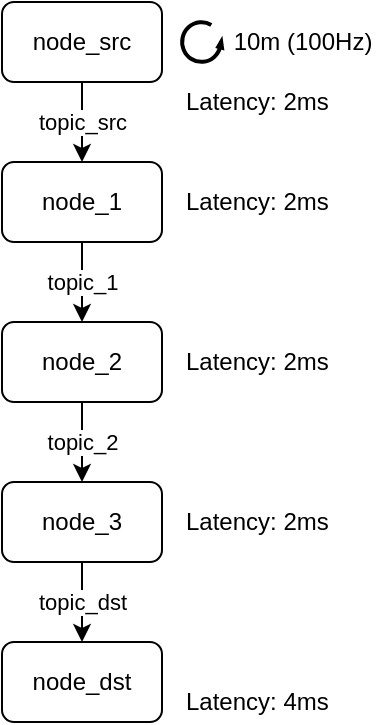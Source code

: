 <mxfile>
    <diagram id="9vjOgMi_-kmMXBmjn-yL" name="sample_straight">
        <mxGraphModel dx="1503" dy="1192" grid="1" gridSize="10" guides="1" tooltips="1" connect="1" arrows="1" fold="1" page="1" pageScale="1" pageWidth="850" pageHeight="1100" math="0" shadow="0">
            <root>
                <mxCell id="0"/>
                <mxCell id="1" parent="0"/>
                <mxCell id="11" value="topic_src" style="edgeStyle=none;html=1;" parent="1" source="3" target="6" edge="1">
                    <mxGeometry relative="1" as="geometry"/>
                </mxCell>
                <mxCell id="3" value="node_src" style="rounded=1;whiteSpace=wrap;html=1;" parent="1" vertex="1">
                    <mxGeometry x="280" y="40" width="80" height="40" as="geometry"/>
                </mxCell>
                <mxCell id="12" value="topic_1" style="edgeStyle=none;html=1;" parent="1" source="6" target="7" edge="1">
                    <mxGeometry relative="1" as="geometry"/>
                </mxCell>
                <mxCell id="6" value="node_1" style="rounded=1;whiteSpace=wrap;html=1;" parent="1" vertex="1">
                    <mxGeometry x="280" y="120" width="80" height="40" as="geometry"/>
                </mxCell>
                <mxCell id="13" value="topic_2" style="edgeStyle=none;html=1;" parent="1" source="7" target="8" edge="1">
                    <mxGeometry relative="1" as="geometry"/>
                </mxCell>
                <mxCell id="7" value="node_2" style="rounded=1;whiteSpace=wrap;html=1;" parent="1" vertex="1">
                    <mxGeometry x="280" y="200" width="80" height="40" as="geometry"/>
                </mxCell>
                <mxCell id="14" value="topic_dst" style="edgeStyle=none;html=1;" parent="1" source="8" target="9" edge="1">
                    <mxGeometry relative="1" as="geometry"/>
                </mxCell>
                <mxCell id="8" value="node_3" style="rounded=1;whiteSpace=wrap;html=1;" parent="1" vertex="1">
                    <mxGeometry x="280" y="280" width="80" height="40" as="geometry"/>
                </mxCell>
                <mxCell id="9" value="node_dst" style="rounded=1;whiteSpace=wrap;html=1;" parent="1" vertex="1">
                    <mxGeometry x="280" y="360" width="80" height="40" as="geometry"/>
                </mxCell>
                <mxCell id="txTijlPQlxZSKKlh6Voo-14" value="" style="verticalLabelPosition=bottom;html=1;verticalAlign=top;strokeWidth=2;shape=mxgraph.lean_mapping.physical_pull;pointerEvents=1;gradientColor=#ffffff;" parent="1" vertex="1">
                    <mxGeometry x="370" y="50" width="20" height="20" as="geometry"/>
                </mxCell>
                <mxCell id="txTijlPQlxZSKKlh6Voo-15" value="10m (100Hz)" style="text;html=1;align=center;verticalAlign=middle;resizable=0;points=[];autosize=1;strokeColor=none;fillColor=none;" parent="1" vertex="1">
                    <mxGeometry x="390" y="50" width="80" height="20" as="geometry"/>
                </mxCell>
                <mxCell id="CvMBg8xXAvlzuwdvMXEH-14" value="Latency: 2ms" style="text;html=1;align=left;verticalAlign=middle;resizable=0;points=[];autosize=1;strokeColor=none;fillColor=none;" parent="1" vertex="1">
                    <mxGeometry x="370" y="130" width="90" height="20" as="geometry"/>
                </mxCell>
                <mxCell id="CvMBg8xXAvlzuwdvMXEH-16" value="Latency: 2ms" style="text;html=1;align=left;verticalAlign=middle;resizable=0;points=[];autosize=1;strokeColor=none;fillColor=none;" parent="1" vertex="1">
                    <mxGeometry x="370" y="210" width="90" height="20" as="geometry"/>
                </mxCell>
                <mxCell id="CvMBg8xXAvlzuwdvMXEH-17" value="Latency: 2ms" style="text;html=1;align=left;verticalAlign=middle;resizable=0;points=[];autosize=1;strokeColor=none;fillColor=none;" parent="1" vertex="1">
                    <mxGeometry x="370" y="290" width="90" height="20" as="geometry"/>
                </mxCell>
                <mxCell id="15" value="Latency: 2ms" style="text;html=1;align=left;verticalAlign=middle;resizable=0;points=[];autosize=1;strokeColor=none;fillColor=none;" parent="1" vertex="1">
                    <mxGeometry x="370" y="81" width="81" height="18" as="geometry"/>
                </mxCell>
                <mxCell id="16" value="Latency: 4ms" style="text;html=1;align=left;verticalAlign=middle;resizable=0;points=[];autosize=1;strokeColor=none;fillColor=none;" parent="1" vertex="1">
                    <mxGeometry x="370" y="381" width="81" height="18" as="geometry"/>
                </mxCell>
            </root>
        </mxGraphModel>
    </diagram>
    <diagram name="sample_huge_latency" id="mxuA525K33RhErhYU1E9">
        <mxGraphModel dx="604" dy="640" grid="1" gridSize="10" guides="1" tooltips="1" connect="1" arrows="1" fold="1" page="1" pageScale="1" pageWidth="850" pageHeight="1100" math="0" shadow="0">
            <root>
                <mxCell id="OHC2bFC03OFlJWpYehHt-0"/>
                <mxCell id="OHC2bFC03OFlJWpYehHt-1" parent="OHC2bFC03OFlJWpYehHt-0"/>
                <mxCell id="OHC2bFC03OFlJWpYehHt-2" value="topic_src" style="edgeStyle=none;html=1;" parent="OHC2bFC03OFlJWpYehHt-1" source="OHC2bFC03OFlJWpYehHt-3" target="OHC2bFC03OFlJWpYehHt-5" edge="1">
                    <mxGeometry relative="1" as="geometry"/>
                </mxCell>
                <mxCell id="OHC2bFC03OFlJWpYehHt-3" value="node_src" style="rounded=1;whiteSpace=wrap;html=1;" parent="OHC2bFC03OFlJWpYehHt-1" vertex="1">
                    <mxGeometry x="280" y="40" width="80" height="40" as="geometry"/>
                </mxCell>
                <mxCell id="OHC2bFC03OFlJWpYehHt-4" value="topic_1" style="edgeStyle=none;html=1;" parent="OHC2bFC03OFlJWpYehHt-1" source="OHC2bFC03OFlJWpYehHt-5" target="OHC2bFC03OFlJWpYehHt-7" edge="1">
                    <mxGeometry relative="1" as="geometry"/>
                </mxCell>
                <mxCell id="OHC2bFC03OFlJWpYehHt-5" value="node_1" style="rounded=1;whiteSpace=wrap;html=1;" parent="OHC2bFC03OFlJWpYehHt-1" vertex="1">
                    <mxGeometry x="280" y="120" width="80" height="40" as="geometry"/>
                </mxCell>
                <mxCell id="OHC2bFC03OFlJWpYehHt-6" value="topic_2" style="edgeStyle=none;html=1;" parent="OHC2bFC03OFlJWpYehHt-1" source="OHC2bFC03OFlJWpYehHt-7" target="OHC2bFC03OFlJWpYehHt-9" edge="1">
                    <mxGeometry relative="1" as="geometry"/>
                </mxCell>
                <mxCell id="OHC2bFC03OFlJWpYehHt-7" value="node_2" style="rounded=1;whiteSpace=wrap;html=1;" parent="OHC2bFC03OFlJWpYehHt-1" vertex="1">
                    <mxGeometry x="280" y="200" width="80" height="40" as="geometry"/>
                </mxCell>
                <mxCell id="OHC2bFC03OFlJWpYehHt-8" value="topic_dst" style="edgeStyle=none;html=1;" parent="OHC2bFC03OFlJWpYehHt-1" source="OHC2bFC03OFlJWpYehHt-9" target="OHC2bFC03OFlJWpYehHt-10" edge="1">
                    <mxGeometry relative="1" as="geometry"/>
                </mxCell>
                <mxCell id="OHC2bFC03OFlJWpYehHt-9" value="node_3" style="rounded=1;whiteSpace=wrap;html=1;" parent="OHC2bFC03OFlJWpYehHt-1" vertex="1">
                    <mxGeometry x="280" y="280" width="80" height="40" as="geometry"/>
                </mxCell>
                <mxCell id="OHC2bFC03OFlJWpYehHt-10" value="node_dst" style="rounded=1;whiteSpace=wrap;html=1;" parent="OHC2bFC03OFlJWpYehHt-1" vertex="1">
                    <mxGeometry x="280" y="360" width="80" height="40" as="geometry"/>
                </mxCell>
                <mxCell id="OHC2bFC03OFlJWpYehHt-11" value="" style="verticalLabelPosition=bottom;html=1;verticalAlign=top;strokeWidth=2;shape=mxgraph.lean_mapping.physical_pull;pointerEvents=1;gradientColor=#ffffff;" parent="OHC2bFC03OFlJWpYehHt-1" vertex="1">
                    <mxGeometry x="370" y="50" width="20" height="20" as="geometry"/>
                </mxCell>
                <mxCell id="OHC2bFC03OFlJWpYehHt-12" value="10m (100Hz)" style="text;html=1;align=center;verticalAlign=middle;resizable=0;points=[];autosize=1;strokeColor=none;fillColor=none;" parent="OHC2bFC03OFlJWpYehHt-1" vertex="1">
                    <mxGeometry x="390" y="50" width="80" height="20" as="geometry"/>
                </mxCell>
                <mxCell id="OHC2bFC03OFlJWpYehHt-13" value="Latency: 2ms" style="text;html=1;align=left;verticalAlign=middle;resizable=0;points=[];autosize=1;strokeColor=none;fillColor=none;" parent="OHC2bFC03OFlJWpYehHt-1" vertex="1">
                    <mxGeometry x="370" y="130" width="90" height="20" as="geometry"/>
                </mxCell>
                <mxCell id="OHC2bFC03OFlJWpYehHt-14" value="Latency: 50ms" style="text;html=1;align=left;verticalAlign=middle;resizable=0;points=[];autosize=1;strokeColor=none;fillColor=none;" parent="OHC2bFC03OFlJWpYehHt-1" vertex="1">
                    <mxGeometry x="370" y="210" width="90" height="20" as="geometry"/>
                </mxCell>
                <mxCell id="OHC2bFC03OFlJWpYehHt-15" value="Latency: 2ms" style="text;html=1;align=left;verticalAlign=middle;resizable=0;points=[];autosize=1;strokeColor=none;fillColor=none;" parent="OHC2bFC03OFlJWpYehHt-1" vertex="1">
                    <mxGeometry x="370" y="290" width="90" height="20" as="geometry"/>
                </mxCell>
            </root>
        </mxGraphModel>
    </diagram>
    <diagram name="sample_store" id="AfXQ2xHLUjIpnygbBuJf">
        <mxGraphModel dx="604" dy="640" grid="1" gridSize="10" guides="1" tooltips="1" connect="1" arrows="1" fold="1" page="1" pageScale="1" pageWidth="850" pageHeight="1100" math="0" shadow="0">
            <root>
                <mxCell id="ZaQTHbMihgLtNvDP0Ows-0"/>
                <mxCell id="ZaQTHbMihgLtNvDP0Ows-1" parent="ZaQTHbMihgLtNvDP0Ows-0"/>
                <mxCell id="yO9Czlw1sz3PZUdJERW6-0" value="topic_src" style="edgeStyle=none;html=1;" parent="ZaQTHbMihgLtNvDP0Ows-1" source="yO9Czlw1sz3PZUdJERW6-1" target="yO9Czlw1sz3PZUdJERW6-3" edge="1">
                    <mxGeometry relative="1" as="geometry"/>
                </mxCell>
                <mxCell id="yO9Czlw1sz3PZUdJERW6-1" value="node_src" style="rounded=1;whiteSpace=wrap;html=1;" parent="ZaQTHbMihgLtNvDP0Ows-1" vertex="1">
                    <mxGeometry x="280" y="40" width="80" height="40" as="geometry"/>
                </mxCell>
                <mxCell id="yO9Czlw1sz3PZUdJERW6-2" value="topic_1" style="edgeStyle=none;html=1;" parent="ZaQTHbMihgLtNvDP0Ows-1" source="yO9Czlw1sz3PZUdJERW6-3" target="yO9Czlw1sz3PZUdJERW6-5" edge="1">
                    <mxGeometry relative="1" as="geometry"/>
                </mxCell>
                <mxCell id="yO9Czlw1sz3PZUdJERW6-3" value="node_1" style="rounded=1;whiteSpace=wrap;html=1;" parent="ZaQTHbMihgLtNvDP0Ows-1" vertex="1">
                    <mxGeometry x="280" y="120" width="80" height="40" as="geometry"/>
                </mxCell>
                <mxCell id="yO9Czlw1sz3PZUdJERW6-4" value="topic_2" style="edgeStyle=none;html=1;" parent="ZaQTHbMihgLtNvDP0Ows-1" source="yO9Czlw1sz3PZUdJERW6-5" target="yO9Czlw1sz3PZUdJERW6-7" edge="1">
                    <mxGeometry relative="1" as="geometry"/>
                </mxCell>
                <mxCell id="yO9Czlw1sz3PZUdJERW6-5" value="node_store" style="rounded=1;whiteSpace=wrap;html=1;" parent="ZaQTHbMihgLtNvDP0Ows-1" vertex="1">
                    <mxGeometry x="280" y="200" width="80" height="40" as="geometry"/>
                </mxCell>
                <mxCell id="yO9Czlw1sz3PZUdJERW6-6" value="topic_dst" style="edgeStyle=none;html=1;" parent="ZaQTHbMihgLtNvDP0Ows-1" source="yO9Czlw1sz3PZUdJERW6-7" target="yO9Czlw1sz3PZUdJERW6-8" edge="1">
                    <mxGeometry relative="1" as="geometry"/>
                </mxCell>
                <mxCell id="yO9Czlw1sz3PZUdJERW6-7" value="node_3" style="rounded=1;whiteSpace=wrap;html=1;" parent="ZaQTHbMihgLtNvDP0Ows-1" vertex="1">
                    <mxGeometry x="280" y="280" width="80" height="40" as="geometry"/>
                </mxCell>
                <mxCell id="yO9Czlw1sz3PZUdJERW6-8" value="node_dst" style="rounded=1;whiteSpace=wrap;html=1;" parent="ZaQTHbMihgLtNvDP0Ows-1" vertex="1">
                    <mxGeometry x="280" y="360" width="80" height="40" as="geometry"/>
                </mxCell>
                <mxCell id="yO9Czlw1sz3PZUdJERW6-9" value="" style="verticalLabelPosition=bottom;html=1;verticalAlign=top;strokeWidth=2;shape=mxgraph.lean_mapping.physical_pull;pointerEvents=1;gradientColor=#ffffff;" parent="ZaQTHbMihgLtNvDP0Ows-1" vertex="1">
                    <mxGeometry x="370" y="50" width="20" height="20" as="geometry"/>
                </mxCell>
                <mxCell id="yO9Czlw1sz3PZUdJERW6-10" value="10m (100Hz)" style="text;html=1;align=center;verticalAlign=middle;resizable=0;points=[];autosize=1;strokeColor=none;fillColor=none;" parent="ZaQTHbMihgLtNvDP0Ows-1" vertex="1">
                    <mxGeometry x="390" y="50" width="80" height="20" as="geometry"/>
                </mxCell>
                <mxCell id="yO9Czlw1sz3PZUdJERW6-11" value="Latency: 2ms" style="text;html=1;align=left;verticalAlign=middle;resizable=0;points=[];autosize=1;strokeColor=none;fillColor=none;" parent="ZaQTHbMihgLtNvDP0Ows-1" vertex="1">
                    <mxGeometry x="370" y="130" width="90" height="20" as="geometry"/>
                </mxCell>
                <mxCell id="yO9Czlw1sz3PZUdJERW6-12" value="Latency: 2ms" style="text;html=1;align=left;verticalAlign=middle;resizable=0;points=[];autosize=1;strokeColor=none;fillColor=none;" parent="ZaQTHbMihgLtNvDP0Ows-1" vertex="1">
                    <mxGeometry x="370" y="210" width="90" height="20" as="geometry"/>
                </mxCell>
                <mxCell id="yO9Czlw1sz3PZUdJERW6-13" value="Latency: 2ms" style="text;html=1;align=left;verticalAlign=middle;resizable=0;points=[];autosize=1;strokeColor=none;fillColor=none;" parent="ZaQTHbMihgLtNvDP0Ows-1" vertex="1">
                    <mxGeometry x="370" y="290" width="90" height="20" as="geometry"/>
                </mxCell>
                <mxCell id="zfcbdTLrRoK7upnIdt8X-0" value="&lt;div style=&quot;text-align: left&quot;&gt;&lt;span&gt;Publishes a msg when subscribes 3 msgs&lt;/span&gt;&lt;/div&gt;" style="shape=callout;whiteSpace=wrap;html=1;perimeter=calloutPerimeter;direction=south;" parent="ZaQTHbMihgLtNvDP0Ows-1" vertex="1">
                    <mxGeometry x="460" y="192.5" width="175" height="55" as="geometry"/>
                </mxCell>
            </root>
        </mxGraphModel>
    </diagram>
    <diagram name="sample_store_timer_1" id="363C3ElGqFQmF3gfMtA1">
        <mxGraphModel dx="725" dy="768" grid="1" gridSize="10" guides="1" tooltips="1" connect="1" arrows="1" fold="1" page="1" pageScale="1" pageWidth="850" pageHeight="1100" math="0" shadow="0">
            <root>
                <mxCell id="ZQYsvDMPHaJCcs1eiD08-0"/>
                <mxCell id="ZQYsvDMPHaJCcs1eiD08-1" parent="ZQYsvDMPHaJCcs1eiD08-0"/>
                <mxCell id="k0JyfprdbJy4ZOXYgo2P-0" value="node_store_timer" style="rounded=1;whiteSpace=wrap;html=1;align=left;verticalAlign=top;" parent="ZQYsvDMPHaJCcs1eiD08-1" vertex="1">
                    <mxGeometry x="190" y="200" width="310" height="90" as="geometry"/>
                </mxCell>
                <mxCell id="ZQYsvDMPHaJCcs1eiD08-2" value="topic_src" style="edgeStyle=none;html=1;" parent="ZQYsvDMPHaJCcs1eiD08-1" source="ZQYsvDMPHaJCcs1eiD08-3" target="ZQYsvDMPHaJCcs1eiD08-5" edge="1">
                    <mxGeometry relative="1" as="geometry"/>
                </mxCell>
                <mxCell id="ZQYsvDMPHaJCcs1eiD08-3" value="node_src" style="rounded=1;whiteSpace=wrap;html=1;" parent="ZQYsvDMPHaJCcs1eiD08-1" vertex="1">
                    <mxGeometry x="280" y="40" width="80" height="40" as="geometry"/>
                </mxCell>
                <mxCell id="ZQYsvDMPHaJCcs1eiD08-4" value="topic_1" style="edgeStyle=none;html=1;" parent="ZQYsvDMPHaJCcs1eiD08-1" edge="1">
                    <mxGeometry x="-0.322" y="10" relative="1" as="geometry">
                        <mxPoint x="319" y="219" as="targetPoint"/>
                        <mxPoint as="offset"/>
                        <mxPoint x="319" y="160" as="sourcePoint"/>
                    </mxGeometry>
                </mxCell>
                <mxCell id="ZQYsvDMPHaJCcs1eiD08-5" value="node_1" style="rounded=1;whiteSpace=wrap;html=1;" parent="ZQYsvDMPHaJCcs1eiD08-1" vertex="1">
                    <mxGeometry x="280" y="120" width="80" height="40" as="geometry"/>
                </mxCell>
                <mxCell id="ZQYsvDMPHaJCcs1eiD08-6" value="topic_2" style="edgeStyle=none;html=1;" parent="ZQYsvDMPHaJCcs1eiD08-1" target="ZQYsvDMPHaJCcs1eiD08-9" edge="1">
                    <mxGeometry x="0.437" y="20" relative="1" as="geometry">
                        <mxPoint x="370" y="249" as="sourcePoint"/>
                        <mxPoint as="offset"/>
                    </mxGeometry>
                </mxCell>
                <mxCell id="ZQYsvDMPHaJCcs1eiD08-8" value="topic_dst" style="edgeStyle=none;html=1;" parent="ZQYsvDMPHaJCcs1eiD08-1" source="ZQYsvDMPHaJCcs1eiD08-9" target="ZQYsvDMPHaJCcs1eiD08-10" edge="1">
                    <mxGeometry relative="1" as="geometry"/>
                </mxCell>
                <mxCell id="ZQYsvDMPHaJCcs1eiD08-9" value="node_3" style="rounded=1;whiteSpace=wrap;html=1;" parent="ZQYsvDMPHaJCcs1eiD08-1" vertex="1">
                    <mxGeometry x="330" y="320" width="80" height="40" as="geometry"/>
                </mxCell>
                <mxCell id="ZQYsvDMPHaJCcs1eiD08-10" value="node_dst" style="rounded=1;whiteSpace=wrap;html=1;" parent="ZQYsvDMPHaJCcs1eiD08-1" vertex="1">
                    <mxGeometry x="330" y="400" width="80" height="40" as="geometry"/>
                </mxCell>
                <mxCell id="ZQYsvDMPHaJCcs1eiD08-11" value="" style="verticalLabelPosition=bottom;html=1;verticalAlign=top;strokeWidth=2;shape=mxgraph.lean_mapping.physical_pull;pointerEvents=1;gradientColor=#ffffff;" parent="ZQYsvDMPHaJCcs1eiD08-1" vertex="1">
                    <mxGeometry x="370" y="50" width="20" height="20" as="geometry"/>
                </mxCell>
                <mxCell id="ZQYsvDMPHaJCcs1eiD08-12" value="10m (100Hz)" style="text;html=1;align=center;verticalAlign=middle;resizable=0;points=[];autosize=1;strokeColor=none;fillColor=none;" parent="ZQYsvDMPHaJCcs1eiD08-1" vertex="1">
                    <mxGeometry x="390" y="50" width="80" height="20" as="geometry"/>
                </mxCell>
                <mxCell id="ZQYsvDMPHaJCcs1eiD08-13" value="Latency: 2ms" style="text;html=1;align=left;verticalAlign=middle;resizable=0;points=[];autosize=1;strokeColor=none;fillColor=none;" parent="ZQYsvDMPHaJCcs1eiD08-1" vertex="1">
                    <mxGeometry x="370" y="130" width="90" height="20" as="geometry"/>
                </mxCell>
                <mxCell id="ZQYsvDMPHaJCcs1eiD08-14" value="Latency: 2ms" style="text;html=1;align=left;verticalAlign=middle;resizable=0;points=[];autosize=1;strokeColor=none;fillColor=none;" parent="ZQYsvDMPHaJCcs1eiD08-1" vertex="1">
                    <mxGeometry x="224" y="230" width="90" height="20" as="geometry"/>
                </mxCell>
                <mxCell id="ZQYsvDMPHaJCcs1eiD08-15" value="Latency: 2ms" style="text;html=1;align=left;verticalAlign=middle;resizable=0;points=[];autosize=1;strokeColor=none;fillColor=none;" parent="ZQYsvDMPHaJCcs1eiD08-1" vertex="1">
                    <mxGeometry x="410" y="330" width="90" height="20" as="geometry"/>
                </mxCell>
                <mxCell id="ZQYsvDMPHaJCcs1eiD08-16" value="&lt;div style=&quot;text-align: left&quot;&gt;&lt;span&gt;Publishes a msg by timer, while storing msgs&lt;/span&gt;&lt;/div&gt;" style="shape=callout;whiteSpace=wrap;html=1;perimeter=calloutPerimeter;direction=south;" parent="ZQYsvDMPHaJCcs1eiD08-1" vertex="1">
                    <mxGeometry x="510" y="200" width="175" height="55" as="geometry"/>
                </mxCell>
                <mxCell id="o8ybwnjuCmNSozIBhdM--0" value="cb0" style="rounded=1;whiteSpace=wrap;html=1;" parent="ZQYsvDMPHaJCcs1eiD08-1" vertex="1">
                    <mxGeometry x="300" y="219" width="40" height="30" as="geometry"/>
                </mxCell>
                <mxCell id="o8ybwnjuCmNSozIBhdM--1" value="cb1" style="rounded=1;whiteSpace=wrap;html=1;" parent="ZQYsvDMPHaJCcs1eiD08-1" vertex="1">
                    <mxGeometry x="350" y="219" width="40" height="30" as="geometry"/>
                </mxCell>
                <mxCell id="GuONYeDG6dY4GaZ_dMec-0" value="" style="verticalLabelPosition=bottom;html=1;verticalAlign=top;strokeWidth=2;shape=mxgraph.lean_mapping.physical_pull;pointerEvents=1;gradientColor=#ffffff;" parent="ZQYsvDMPHaJCcs1eiD08-1" vertex="1">
                    <mxGeometry x="396" y="219" width="20" height="20" as="geometry"/>
                </mxCell>
                <mxCell id="GuONYeDG6dY4GaZ_dMec-1" value="100m (10Hz)" style="text;html=1;align=center;verticalAlign=middle;resizable=0;points=[];autosize=1;strokeColor=none;fillColor=none;" parent="ZQYsvDMPHaJCcs1eiD08-1" vertex="1">
                    <mxGeometry x="416" y="219" width="80" height="20" as="geometry"/>
                </mxCell>
                <mxCell id="P69652oAdCOgrBm71RDw-0" value="var" style="ellipse;whiteSpace=wrap;html=1;" parent="ZQYsvDMPHaJCcs1eiD08-1" vertex="1">
                    <mxGeometry x="290" y="270" width="40" height="20" as="geometry"/>
                </mxCell>
                <mxCell id="sNiHRbwl8yS6zotGO6IO-0" style="edgeStyle=none;html=1;exitX=0.5;exitY=1;exitDx=0;exitDy=0;dashed=1;endArrow=classic;endFill=1;" parent="ZQYsvDMPHaJCcs1eiD08-1" source="o8ybwnjuCmNSozIBhdM--0" target="P69652oAdCOgrBm71RDw-0" edge="1">
                    <mxGeometry relative="1" as="geometry">
                        <mxPoint x="250" y="270" as="targetPoint"/>
                        <mxPoint x="400" y="255" as="sourcePoint"/>
                    </mxGeometry>
                </mxCell>
                <mxCell id="sNiHRbwl8yS6zotGO6IO-1" style="edgeStyle=none;html=1;dashed=1;endArrow=none;endFill=0;entryX=1;entryY=0;entryDx=0;entryDy=0;startArrow=classic;startFill=1;" parent="ZQYsvDMPHaJCcs1eiD08-1" source="o8ybwnjuCmNSozIBhdM--1" target="P69652oAdCOgrBm71RDw-0" edge="1">
                    <mxGeometry relative="1" as="geometry">
                        <mxPoint x="280" y="420" as="targetPoint"/>
                        <mxPoint x="330" y="259" as="sourcePoint"/>
                    </mxGeometry>
                </mxCell>
                <mxCell id="hhLnWRNYXlWtIXwTP3i_-0" value="Latency: 1ms" style="text;html=1;align=left;verticalAlign=middle;resizable=0;points=[];autosize=1;strokeColor=none;fillColor=none;" vertex="1" parent="ZQYsvDMPHaJCcs1eiD08-1">
                    <mxGeometry x="390" y="245" width="81" height="18" as="geometry"/>
                </mxCell>
            </root>
        </mxGraphModel>
    </diagram>
    <diagram name="sample_store_timer_2" id="nxZ5rG1imtRKE81kn4x2">
        <mxGraphModel dx="725" dy="768" grid="1" gridSize="10" guides="1" tooltips="1" connect="1" arrows="1" fold="1" page="1" pageScale="1" pageWidth="850" pageHeight="1100" math="0" shadow="0">
            <root>
                <mxCell id="5Ek5CYQIQB1RXLuEIkTF-0"/>
                <mxCell id="5Ek5CYQIQB1RXLuEIkTF-1" parent="5Ek5CYQIQB1RXLuEIkTF-0"/>
                <mxCell id="rogJsvzcIeuZXBWCdA8B-0" value="node_store_timer" style="rounded=1;whiteSpace=wrap;html=1;align=left;verticalAlign=top;" parent="5Ek5CYQIQB1RXLuEIkTF-1" vertex="1">
                    <mxGeometry x="190" y="200" width="310" height="90" as="geometry"/>
                </mxCell>
                <mxCell id="rogJsvzcIeuZXBWCdA8B-1" value="topic_src" style="edgeStyle=none;html=1;" parent="5Ek5CYQIQB1RXLuEIkTF-1" source="rogJsvzcIeuZXBWCdA8B-2" target="rogJsvzcIeuZXBWCdA8B-4" edge="1">
                    <mxGeometry relative="1" as="geometry"/>
                </mxCell>
                <mxCell id="rogJsvzcIeuZXBWCdA8B-2" value="node_src" style="rounded=1;whiteSpace=wrap;html=1;" parent="5Ek5CYQIQB1RXLuEIkTF-1" vertex="1">
                    <mxGeometry x="280" y="40" width="80" height="40" as="geometry"/>
                </mxCell>
                <mxCell id="rogJsvzcIeuZXBWCdA8B-3" value="topic_1" style="edgeStyle=none;html=1;" parent="5Ek5CYQIQB1RXLuEIkTF-1" edge="1">
                    <mxGeometry x="-0.322" y="10" relative="1" as="geometry">
                        <mxPoint x="319" y="219" as="targetPoint"/>
                        <mxPoint as="offset"/>
                        <mxPoint x="319" y="160" as="sourcePoint"/>
                    </mxGeometry>
                </mxCell>
                <mxCell id="rogJsvzcIeuZXBWCdA8B-4" value="node_1" style="rounded=1;whiteSpace=wrap;html=1;" parent="5Ek5CYQIQB1RXLuEIkTF-1" vertex="1">
                    <mxGeometry x="280" y="120" width="80" height="40" as="geometry"/>
                </mxCell>
                <mxCell id="rogJsvzcIeuZXBWCdA8B-5" value="topic_2" style="edgeStyle=none;html=1;" parent="5Ek5CYQIQB1RXLuEIkTF-1" target="rogJsvzcIeuZXBWCdA8B-7" edge="1">
                    <mxGeometry x="0.437" y="20" relative="1" as="geometry">
                        <mxPoint x="370" y="249" as="sourcePoint"/>
                        <mxPoint as="offset"/>
                    </mxGeometry>
                </mxCell>
                <mxCell id="rogJsvzcIeuZXBWCdA8B-6" value="topic_dst" style="edgeStyle=none;html=1;" parent="5Ek5CYQIQB1RXLuEIkTF-1" source="rogJsvzcIeuZXBWCdA8B-7" target="rogJsvzcIeuZXBWCdA8B-8" edge="1">
                    <mxGeometry relative="1" as="geometry"/>
                </mxCell>
                <mxCell id="rogJsvzcIeuZXBWCdA8B-7" value="node_3" style="rounded=1;whiteSpace=wrap;html=1;" parent="5Ek5CYQIQB1RXLuEIkTF-1" vertex="1">
                    <mxGeometry x="330" y="320" width="80" height="40" as="geometry"/>
                </mxCell>
                <mxCell id="rogJsvzcIeuZXBWCdA8B-8" value="node_dst" style="rounded=1;whiteSpace=wrap;html=1;" parent="5Ek5CYQIQB1RXLuEIkTF-1" vertex="1">
                    <mxGeometry x="330" y="400" width="80" height="40" as="geometry"/>
                </mxCell>
                <mxCell id="rogJsvzcIeuZXBWCdA8B-9" value="" style="verticalLabelPosition=bottom;html=1;verticalAlign=top;strokeWidth=2;shape=mxgraph.lean_mapping.physical_pull;pointerEvents=1;gradientColor=#ffffff;" parent="5Ek5CYQIQB1RXLuEIkTF-1" vertex="1">
                    <mxGeometry x="370" y="50" width="20" height="20" as="geometry"/>
                </mxCell>
                <mxCell id="rogJsvzcIeuZXBWCdA8B-10" value="100m (10Hz)" style="text;html=1;align=center;verticalAlign=middle;resizable=0;points=[];autosize=1;strokeColor=none;fillColor=none;" parent="5Ek5CYQIQB1RXLuEIkTF-1" vertex="1">
                    <mxGeometry x="390" y="50" width="80" height="20" as="geometry"/>
                </mxCell>
                <mxCell id="rogJsvzcIeuZXBWCdA8B-11" value="Latency: 2ms" style="text;html=1;align=left;verticalAlign=middle;resizable=0;points=[];autosize=1;strokeColor=none;fillColor=none;" parent="5Ek5CYQIQB1RXLuEIkTF-1" vertex="1">
                    <mxGeometry x="370" y="130" width="90" height="20" as="geometry"/>
                </mxCell>
                <mxCell id="rogJsvzcIeuZXBWCdA8B-12" value="Latency: 2ms" style="text;html=1;align=left;verticalAlign=middle;resizable=0;points=[];autosize=1;strokeColor=none;fillColor=none;" parent="5Ek5CYQIQB1RXLuEIkTF-1" vertex="1">
                    <mxGeometry x="224" y="230" width="90" height="20" as="geometry"/>
                </mxCell>
                <mxCell id="rogJsvzcIeuZXBWCdA8B-13" value="Latency: 2ms" style="text;html=1;align=left;verticalAlign=middle;resizable=0;points=[];autosize=1;strokeColor=none;fillColor=none;" parent="5Ek5CYQIQB1RXLuEIkTF-1" vertex="1">
                    <mxGeometry x="410" y="330" width="90" height="20" as="geometry"/>
                </mxCell>
                <mxCell id="rogJsvzcIeuZXBWCdA8B-14" value="&lt;div style=&quot;text-align: left&quot;&gt;&lt;span&gt;Publishes a msg by timer, while storing msgs&lt;/span&gt;&lt;/div&gt;" style="shape=callout;whiteSpace=wrap;html=1;perimeter=calloutPerimeter;direction=south;" parent="5Ek5CYQIQB1RXLuEIkTF-1" vertex="1">
                    <mxGeometry x="510" y="200" width="175" height="55" as="geometry"/>
                </mxCell>
                <mxCell id="rogJsvzcIeuZXBWCdA8B-15" value="cb0" style="rounded=1;whiteSpace=wrap;html=1;" parent="5Ek5CYQIQB1RXLuEIkTF-1" vertex="1">
                    <mxGeometry x="300" y="219" width="40" height="30" as="geometry"/>
                </mxCell>
                <mxCell id="rogJsvzcIeuZXBWCdA8B-16" value="cb1" style="rounded=1;whiteSpace=wrap;html=1;" parent="5Ek5CYQIQB1RXLuEIkTF-1" vertex="1">
                    <mxGeometry x="350" y="219" width="40" height="30" as="geometry"/>
                </mxCell>
                <mxCell id="rogJsvzcIeuZXBWCdA8B-17" value="" style="verticalLabelPosition=bottom;html=1;verticalAlign=top;strokeWidth=2;shape=mxgraph.lean_mapping.physical_pull;pointerEvents=1;gradientColor=#ffffff;" parent="5Ek5CYQIQB1RXLuEIkTF-1" vertex="1">
                    <mxGeometry x="396" y="219" width="20" height="20" as="geometry"/>
                </mxCell>
                <mxCell id="rogJsvzcIeuZXBWCdA8B-18" value="10m (100Hz)" style="text;html=1;align=center;verticalAlign=middle;resizable=0;points=[];autosize=1;strokeColor=none;fillColor=none;" parent="5Ek5CYQIQB1RXLuEIkTF-1" vertex="1">
                    <mxGeometry x="416" y="219" width="80" height="20" as="geometry"/>
                </mxCell>
                <mxCell id="PjgQjn_-YQxeXxGd6QY7-0" value="var" style="ellipse;whiteSpace=wrap;html=1;" parent="5Ek5CYQIQB1RXLuEIkTF-1" vertex="1">
                    <mxGeometry x="290" y="270" width="40" height="20" as="geometry"/>
                </mxCell>
                <mxCell id="PjgQjn_-YQxeXxGd6QY7-1" style="edgeStyle=none;html=1;exitX=0.5;exitY=1;exitDx=0;exitDy=0;dashed=1;endArrow=classic;endFill=1;" parent="5Ek5CYQIQB1RXLuEIkTF-1" target="PjgQjn_-YQxeXxGd6QY7-0" edge="1">
                    <mxGeometry relative="1" as="geometry">
                        <mxPoint x="250" y="270" as="targetPoint"/>
                        <mxPoint x="320" y="249" as="sourcePoint"/>
                    </mxGeometry>
                </mxCell>
                <mxCell id="PjgQjn_-YQxeXxGd6QY7-2" style="edgeStyle=none;html=1;dashed=1;endArrow=none;endFill=0;entryX=1;entryY=0;entryDx=0;entryDy=0;startArrow=classic;startFill=1;" parent="5Ek5CYQIQB1RXLuEIkTF-1" target="PjgQjn_-YQxeXxGd6QY7-0" edge="1">
                    <mxGeometry relative="1" as="geometry">
                        <mxPoint x="280" y="420" as="targetPoint"/>
                        <mxPoint x="352.33" y="249" as="sourcePoint"/>
                    </mxGeometry>
                </mxCell>
                <mxCell id="Hrc4_BSl1Jsk89rIoyJ8-0" value="Latency: 1ms" style="text;html=1;align=left;verticalAlign=middle;resizable=0;points=[];autosize=1;strokeColor=none;fillColor=none;" parent="5Ek5CYQIQB1RXLuEIkTF-1" vertex="1">
                    <mxGeometry x="390" y="245" width="81" height="18" as="geometry"/>
                </mxCell>
            </root>
        </mxGraphModel>
    </diagram>
    <diagram name="sample_sub3pub1" id="gjKZkmfSsGnakPykTE62">
        <mxGraphModel dx="604" dy="640" grid="1" gridSize="10" guides="1" tooltips="1" connect="1" arrows="1" fold="1" page="1" pageScale="1" pageWidth="850" pageHeight="1100" math="0" shadow="0">
            <root>
                <mxCell id="vB24-UaPn49rOX97teCF-0"/>
                <mxCell id="vB24-UaPn49rOX97teCF-1" parent="vB24-UaPn49rOX97teCF-0"/>
                <mxCell id="vB24-UaPn49rOX97teCF-26" value="node_sub3pub1" style="rounded=1;whiteSpace=wrap;html=1;align=left;verticalAlign=top;" parent="vB24-UaPn49rOX97teCF-1" vertex="1">
                    <mxGeometry x="180" y="215" width="280" height="70" as="geometry"/>
                </mxCell>
                <mxCell id="vB24-UaPn49rOX97teCF-14" value="topic_src" style="edgeStyle=none;html=1;" parent="vB24-UaPn49rOX97teCF-1" source="vB24-UaPn49rOX97teCF-3" target="vB24-UaPn49rOX97teCF-7" edge="1">
                    <mxGeometry x="-0.6" y="30" relative="1" as="geometry">
                        <mxPoint as="offset"/>
                    </mxGeometry>
                </mxCell>
                <mxCell id="vB24-UaPn49rOX97teCF-3" value="node_src" style="rounded=1;whiteSpace=wrap;html=1;" parent="vB24-UaPn49rOX97teCF-1" vertex="1">
                    <mxGeometry x="320" y="30" width="80" height="40" as="geometry"/>
                </mxCell>
                <mxCell id="vB24-UaPn49rOX97teCF-18" style="edgeStyle=none;html=1;exitX=0.5;exitY=1;exitDx=0;exitDy=0;" parent="vB24-UaPn49rOX97teCF-1" source="vB24-UaPn49rOX97teCF-5" target="vB24-UaPn49rOX97teCF-9" edge="1">
                    <mxGeometry relative="1" as="geometry"/>
                </mxCell>
                <mxCell id="PIcf_CZhOAeerkFQzGSe-0" value="topic_src_0" style="edgeLabel;html=1;align=center;verticalAlign=middle;resizable=0;points=[];" parent="vB24-UaPn49rOX97teCF-18" vertex="1" connectable="0">
                    <mxGeometry x="-0.592" y="4" relative="1" as="geometry">
                        <mxPoint x="6" y="16" as="offset"/>
                    </mxGeometry>
                </mxCell>
                <mxCell id="vB24-UaPn49rOX97teCF-5" value="node_src_0" style="rounded=1;whiteSpace=wrap;html=1;" parent="vB24-UaPn49rOX97teCF-1" vertex="1">
                    <mxGeometry x="200" y="120" width="80" height="40" as="geometry"/>
                </mxCell>
                <mxCell id="vB24-UaPn49rOX97teCF-30" value="topic_src_1" style="edgeStyle=elbowEdgeStyle;rounded=0;elbow=vertical;html=1;" parent="vB24-UaPn49rOX97teCF-1" source="vB24-UaPn49rOX97teCF-7" target="vB24-UaPn49rOX97teCF-27" edge="1">
                    <mxGeometry relative="1" as="geometry"/>
                </mxCell>
                <mxCell id="vB24-UaPn49rOX97teCF-7" value="node_src_1" style="rounded=1;whiteSpace=wrap;html=1;" parent="vB24-UaPn49rOX97teCF-1" vertex="1">
                    <mxGeometry x="320" y="120" width="80" height="40" as="geometry"/>
                </mxCell>
                <mxCell id="LpKi0OBMeeGcxDbbPFex-1" style="edgeStyle=none;html=1;exitX=0;exitY=0.5;exitDx=0;exitDy=0;entryX=1;entryY=0;entryDx=0;entryDy=0;dashed=1;endArrow=none;endFill=0;" parent="vB24-UaPn49rOX97teCF-1" source="vB24-UaPn49rOX97teCF-9" target="LpKi0OBMeeGcxDbbPFex-0" edge="1">
                    <mxGeometry relative="1" as="geometry"/>
                </mxCell>
                <mxCell id="vB24-UaPn49rOX97teCF-10" value="node_dst" style="rounded=1;whiteSpace=wrap;html=1;" parent="vB24-UaPn49rOX97teCF-1" vertex="1">
                    <mxGeometry x="320" y="360" width="80" height="40" as="geometry"/>
                </mxCell>
                <mxCell id="vB24-UaPn49rOX97teCF-32" value="topic_src_2" style="rounded=0;elbow=vertical;html=1;exitX=0.5;exitY=1;exitDx=0;exitDy=0;" parent="vB24-UaPn49rOX97teCF-1" source="vB24-UaPn49rOX97teCF-12" target="vB24-UaPn49rOX97teCF-28" edge="1">
                    <mxGeometry relative="1" as="geometry"/>
                </mxCell>
                <mxCell id="vB24-UaPn49rOX97teCF-12" value="node_src_2" style="rounded=1;whiteSpace=wrap;html=1;" parent="vB24-UaPn49rOX97teCF-1" vertex="1">
                    <mxGeometry x="440" y="120" width="80" height="40" as="geometry"/>
                </mxCell>
                <mxCell id="vB24-UaPn49rOX97teCF-22" value="" style="edgeStyle=elbowEdgeStyle;elbow=vertical;endArrow=classic;html=1;rounded=0;entryX=0.5;entryY=0;entryDx=0;entryDy=0;exitX=0.5;exitY=1;exitDx=0;exitDy=0;" parent="vB24-UaPn49rOX97teCF-1" source="vB24-UaPn49rOX97teCF-3" target="vB24-UaPn49rOX97teCF-5" edge="1">
                    <mxGeometry width="50" height="50" relative="1" as="geometry">
                        <mxPoint x="380" y="100" as="sourcePoint"/>
                        <mxPoint x="280" y="140" as="targetPoint"/>
                        <Array as="points">
                            <mxPoint x="310" y="100"/>
                        </Array>
                    </mxGeometry>
                </mxCell>
                <mxCell id="vB24-UaPn49rOX97teCF-25" value="" style="edgeStyle=elbowEdgeStyle;elbow=vertical;endArrow=classic;html=1;rounded=0;" parent="vB24-UaPn49rOX97teCF-1" target="vB24-UaPn49rOX97teCF-12" edge="1">
                    <mxGeometry width="50" height="50" relative="1" as="geometry">
                        <mxPoint x="360" y="80" as="sourcePoint"/>
                        <mxPoint x="260" y="140" as="targetPoint"/>
                    </mxGeometry>
                </mxCell>
                <mxCell id="vB24-UaPn49rOX97teCF-35" style="edgeStyle=none;rounded=0;html=1;elbow=vertical;" parent="vB24-UaPn49rOX97teCF-1" source="vB24-UaPn49rOX97teCF-27" target="vB24-UaPn49rOX97teCF-10" edge="1">
                    <mxGeometry relative="1" as="geometry"/>
                </mxCell>
                <mxCell id="vB24-UaPn49rOX97teCF-36" value="topic_sub3pub1" style="edgeLabel;html=1;align=center;verticalAlign=middle;resizable=0;points=[];" parent="vB24-UaPn49rOX97teCF-35" vertex="1" connectable="0">
                    <mxGeometry x="-0.267" y="-4" relative="1" as="geometry">
                        <mxPoint x="44" y="27" as="offset"/>
                    </mxGeometry>
                </mxCell>
                <mxCell id="LpKi0OBMeeGcxDbbPFex-2" style="edgeStyle=none;html=1;exitX=0;exitY=0.5;exitDx=0;exitDy=0;entryX=1;entryY=0.5;entryDx=0;entryDy=0;dashed=1;endArrow=none;endFill=0;" parent="vB24-UaPn49rOX97teCF-1" source="vB24-UaPn49rOX97teCF-27" target="LpKi0OBMeeGcxDbbPFex-0" edge="1">
                    <mxGeometry relative="1" as="geometry"/>
                </mxCell>
                <mxCell id="LpKi0OBMeeGcxDbbPFex-3" style="edgeStyle=none;html=1;exitX=0;exitY=0.5;exitDx=0;exitDy=0;dashed=1;endArrow=none;endFill=0;entryX=1;entryY=0.5;entryDx=0;entryDy=0;" parent="vB24-UaPn49rOX97teCF-1" source="vB24-UaPn49rOX97teCF-28" target="LpKi0OBMeeGcxDbbPFex-0" edge="1">
                    <mxGeometry relative="1" as="geometry">
                        <mxPoint x="250" y="280" as="targetPoint"/>
                    </mxGeometry>
                </mxCell>
                <mxCell id="vB24-UaPn49rOX97teCF-28" value="cb2" style="rounded=1;whiteSpace=wrap;html=1;" parent="vB24-UaPn49rOX97teCF-1" vertex="1">
                    <mxGeometry x="400" y="240" width="40" height="30" as="geometry"/>
                </mxCell>
                <mxCell id="vB24-UaPn49rOX97teCF-33" value="" style="edgeStyle=elbowEdgeStyle;elbow=vertical;endArrow=classic;html=1;rounded=0;exitX=0.5;exitY=1;exitDx=0;exitDy=0;" parent="vB24-UaPn49rOX97teCF-1" source="vB24-UaPn49rOX97teCF-28" target="vB24-UaPn49rOX97teCF-10" edge="1">
                    <mxGeometry width="50" height="50" relative="1" as="geometry">
                        <mxPoint x="370" y="90" as="sourcePoint"/>
                        <mxPoint x="490" y="130" as="targetPoint"/>
                    </mxGeometry>
                </mxCell>
                <mxCell id="vB24-UaPn49rOX97teCF-34" value="" style="edgeStyle=elbowEdgeStyle;elbow=vertical;endArrow=classic;html=1;rounded=0;entryX=0.5;entryY=0;entryDx=0;entryDy=0;" parent="vB24-UaPn49rOX97teCF-1" source="vB24-UaPn49rOX97teCF-9" target="vB24-UaPn49rOX97teCF-10" edge="1">
                    <mxGeometry width="50" height="50" relative="1" as="geometry">
                        <mxPoint x="430" y="280" as="sourcePoint"/>
                        <mxPoint x="360" y="350" as="targetPoint"/>
                    </mxGeometry>
                </mxCell>
                <mxCell id="vB24-UaPn49rOX97teCF-37" value="Publishes a msg when subscribes 3 msgs" style="shape=callout;whiteSpace=wrap;html=1;perimeter=calloutPerimeter;direction=south;align=left;" parent="vB24-UaPn49rOX97teCF-1" vertex="1">
                    <mxGeometry x="480" y="230" width="175" height="55" as="geometry"/>
                </mxCell>
                <mxCell id="vB24-UaPn49rOX97teCF-40" value="" style="verticalLabelPosition=bottom;html=1;verticalAlign=top;strokeWidth=2;shape=mxgraph.lean_mapping.physical_pull;pointerEvents=1;gradientColor=#ffffff;" parent="vB24-UaPn49rOX97teCF-1" vertex="1">
                    <mxGeometry x="425" y="40" width="20" height="20" as="geometry"/>
                </mxCell>
                <mxCell id="vB24-UaPn49rOX97teCF-42" value="20m (50Hz)" style="text;html=1;align=center;verticalAlign=middle;resizable=0;points=[];autosize=1;strokeColor=none;fillColor=none;" parent="vB24-UaPn49rOX97teCF-1" vertex="1">
                    <mxGeometry x="445" y="40" width="80" height="20" as="geometry"/>
                </mxCell>
                <mxCell id="vB24-UaPn49rOX97teCF-43" value="Latency:&lt;br&gt;2ms" style="text;html=1;align=left;verticalAlign=middle;resizable=0;points=[];autosize=1;strokeColor=none;fillColor=none;" parent="vB24-UaPn49rOX97teCF-1" vertex="1">
                    <mxGeometry x="170" y="160" width="60" height="30" as="geometry"/>
                </mxCell>
                <mxCell id="vB24-UaPn49rOX97teCF-46" value="Latency:&lt;br&gt;4ms" style="text;html=1;align=left;verticalAlign=middle;resizable=0;points=[];autosize=1;strokeColor=none;fillColor=none;" parent="vB24-UaPn49rOX97teCF-1" vertex="1">
                    <mxGeometry x="370" y="160" width="60" height="30" as="geometry"/>
                </mxCell>
                <mxCell id="vB24-UaPn49rOX97teCF-47" value="Latency:&lt;br&gt;6ms" style="text;html=1;align=left;verticalAlign=middle;resizable=0;points=[];autosize=1;strokeColor=none;fillColor=none;" parent="vB24-UaPn49rOX97teCF-1" vertex="1">
                    <mxGeometry x="500" y="160" width="60" height="30" as="geometry"/>
                </mxCell>
                <mxCell id="7xZqvO7QffkLgxsuUksF-0" value="Latency:&lt;br&gt;2ms" style="text;html=1;align=left;verticalAlign=middle;resizable=0;points=[];autosize=1;strokeColor=none;fillColor=none;" parent="vB24-UaPn49rOX97teCF-1" vertex="1">
                    <mxGeometry x="180" y="285" width="60" height="30" as="geometry"/>
                </mxCell>
                <mxCell id="LpKi0OBMeeGcxDbbPFex-0" value="var" style="ellipse;whiteSpace=wrap;html=1;" parent="vB24-UaPn49rOX97teCF-1" vertex="1">
                    <mxGeometry x="210" y="260" width="40" height="20" as="geometry"/>
                </mxCell>
                <mxCell id="vB24-UaPn49rOX97teCF-9" value="cb0" style="rounded=1;whiteSpace=wrap;html=1;" parent="vB24-UaPn49rOX97teCF-1" vertex="1">
                    <mxGeometry x="280" y="240" width="40" height="30" as="geometry"/>
                </mxCell>
                <mxCell id="vB24-UaPn49rOX97teCF-27" value="cb1" style="rounded=1;whiteSpace=wrap;html=1;" parent="vB24-UaPn49rOX97teCF-1" vertex="1">
                    <mxGeometry x="340" y="240" width="40" height="30" as="geometry"/>
                </mxCell>
            </root>
        </mxGraphModel>
    </diagram>
    <diagram name="sample_sub1pubtimer3" id="tyYF6ZOeTJwJpWDzHF63">
        <mxGraphModel dx="1503" dy="1192" grid="1" gridSize="10" guides="1" tooltips="1" connect="1" arrows="1" fold="1" page="1" pageScale="1" pageWidth="850" pageHeight="1100" math="0" shadow="0">
            <root>
                <mxCell id="D-GEfQ3HkhUssie87t0N-0"/>
                <mxCell id="D-GEfQ3HkhUssie87t0N-1" parent="D-GEfQ3HkhUssie87t0N-0"/>
                <mxCell id="23ETe58IyiPz2aRx6AQu-0" value="node_sub1pubtimer3" style="rounded=1;whiteSpace=wrap;html=1;align=left;verticalAlign=top;" parent="D-GEfQ3HkhUssie87t0N-1" vertex="1">
                    <mxGeometry x="196" y="260" width="404" height="110" as="geometry"/>
                </mxCell>
                <mxCell id="MF0ga5CANP6ZP4_p6ptC-0" value="topic_src" style="edgeStyle=none;html=1;" parent="D-GEfQ3HkhUssie87t0N-1" source="MF0ga5CANP6ZP4_p6ptC-1" target="MF0ga5CANP6ZP4_p6ptC-3" edge="1">
                    <mxGeometry relative="1" as="geometry"/>
                </mxCell>
                <mxCell id="MF0ga5CANP6ZP4_p6ptC-1" value="node_src" style="rounded=1;whiteSpace=wrap;html=1;" parent="D-GEfQ3HkhUssie87t0N-1" vertex="1">
                    <mxGeometry x="280" y="119" width="80" height="40" as="geometry"/>
                </mxCell>
                <mxCell id="MF0ga5CANP6ZP4_p6ptC-2" value="topic_1" style="edgeStyle=none;html=1;entryX=0.5;entryY=0;entryDx=0;entryDy=0;" parent="D-GEfQ3HkhUssie87t0N-1" source="MF0ga5CANP6ZP4_p6ptC-3" target="qNuXsNhVU2nvKmGu-ZQ3-1" edge="1">
                    <mxGeometry x="-0.564" y="20" relative="1" as="geometry">
                        <mxPoint x="320" y="279" as="targetPoint"/>
                        <mxPoint as="offset"/>
                    </mxGeometry>
                </mxCell>
                <mxCell id="MF0ga5CANP6ZP4_p6ptC-3" value="node_1" style="rounded=1;whiteSpace=wrap;html=1;" parent="D-GEfQ3HkhUssie87t0N-1" vertex="1">
                    <mxGeometry x="280" y="199" width="80" height="40" as="geometry"/>
                </mxCell>
                <mxCell id="pE4KFSdUUqi5LotI0Zev-0" style="edgeStyle=orthogonalEdgeStyle;html=1;entryX=0.5;entryY=0;entryDx=0;entryDy=0;rounded=0;" parent="D-GEfQ3HkhUssie87t0N-1" source="MF0ga5CANP6ZP4_p6ptC-7" target="MF0ga5CANP6ZP4_p6ptC-8" edge="1">
                    <mxGeometry relative="1" as="geometry">
                        <Array as="points">
                            <mxPoint x="340" y="460"/>
                            <mxPoint x="430" y="460"/>
                        </Array>
                    </mxGeometry>
                </mxCell>
                <mxCell id="MF0ga5CANP6ZP4_p6ptC-7" value="node_dst_1" style="rounded=1;whiteSpace=wrap;html=1;" parent="D-GEfQ3HkhUssie87t0N-1" vertex="1">
                    <mxGeometry x="300" y="400" width="80" height="40" as="geometry"/>
                </mxCell>
                <mxCell id="MF0ga5CANP6ZP4_p6ptC-8" value="node_dst" style="rounded=1;whiteSpace=wrap;html=1;" parent="D-GEfQ3HkhUssie87t0N-1" vertex="1">
                    <mxGeometry x="390" y="480" width="80" height="40" as="geometry"/>
                </mxCell>
                <mxCell id="MF0ga5CANP6ZP4_p6ptC-9" value="" style="verticalLabelPosition=bottom;html=1;verticalAlign=top;strokeWidth=2;shape=mxgraph.lean_mapping.physical_pull;pointerEvents=1;gradientColor=#ffffff;" parent="D-GEfQ3HkhUssie87t0N-1" vertex="1">
                    <mxGeometry x="370" y="129" width="20" height="20" as="geometry"/>
                </mxCell>
                <mxCell id="MF0ga5CANP6ZP4_p6ptC-10" value="10m (100Hz)" style="text;html=1;align=center;verticalAlign=middle;resizable=0;points=[];autosize=1;strokeColor=none;fillColor=none;" parent="D-GEfQ3HkhUssie87t0N-1" vertex="1">
                    <mxGeometry x="390" y="129" width="80" height="20" as="geometry"/>
                </mxCell>
                <mxCell id="MF0ga5CANP6ZP4_p6ptC-11" value="Latency: 2ms" style="text;html=1;align=left;verticalAlign=middle;resizable=0;points=[];autosize=1;strokeColor=none;fillColor=none;" parent="D-GEfQ3HkhUssie87t0N-1" vertex="1">
                    <mxGeometry x="370" y="209" width="90" height="20" as="geometry"/>
                </mxCell>
                <mxCell id="MF0ga5CANP6ZP4_p6ptC-13" value="Latency: 2ms" style="text;html=1;align=left;verticalAlign=middle;resizable=0;points=[];autosize=1;strokeColor=none;fillColor=none;" parent="D-GEfQ3HkhUssie87t0N-1" vertex="1">
                    <mxGeometry x="570" y="420" width="90" height="20" as="geometry"/>
                </mxCell>
                <mxCell id="qNuXsNhVU2nvKmGu-ZQ3-0" value="Latency: 2ms" style="text;html=1;align=left;verticalAlign=middle;resizable=0;points=[];autosize=1;strokeColor=none;fillColor=none;" parent="D-GEfQ3HkhUssie87t0N-1" vertex="1">
                    <mxGeometry x="224" y="300.5" width="90" height="20" as="geometry"/>
                </mxCell>
                <mxCell id="qNuXsNhVU2nvKmGu-ZQ3-1" value="cb0" style="rounded=1;whiteSpace=wrap;html=1;" parent="D-GEfQ3HkhUssie87t0N-1" vertex="1">
                    <mxGeometry x="300" y="289.5" width="40" height="30" as="geometry"/>
                </mxCell>
                <mxCell id="qNuXsNhVU2nvKmGu-ZQ3-26" style="edgeStyle=none;html=1;" parent="D-GEfQ3HkhUssie87t0N-1" source="qNuXsNhVU2nvKmGu-ZQ3-2" target="MF0ga5CANP6ZP4_p6ptC-7" edge="1">
                    <mxGeometry relative="1" as="geometry"/>
                </mxCell>
                <mxCell id="qNuXsNhVU2nvKmGu-ZQ3-2" value="cb_&lt;br&gt;timer1" style="rounded=1;whiteSpace=wrap;html=1;" parent="D-GEfQ3HkhUssie87t0N-1" vertex="1">
                    <mxGeometry x="350" y="289.5" width="40" height="30" as="geometry"/>
                </mxCell>
                <mxCell id="qNuXsNhVU2nvKmGu-ZQ3-3" value="" style="verticalLabelPosition=bottom;html=1;verticalAlign=top;strokeWidth=2;shape=mxgraph.lean_mapping.physical_pull;pointerEvents=1;gradientColor=#ffffff;" parent="D-GEfQ3HkhUssie87t0N-1" vertex="1">
                    <mxGeometry x="488" y="297.5" width="20" height="20" as="geometry"/>
                </mxCell>
                <mxCell id="qNuXsNhVU2nvKmGu-ZQ3-4" value="100ms&lt;br&gt;200ms&lt;br&gt;300ms" style="text;html=1;align=left;verticalAlign=middle;resizable=0;points=[];autosize=1;strokeColor=none;fillColor=none;" parent="D-GEfQ3HkhUssie87t0N-1" vertex="1">
                    <mxGeometry x="511" y="282.5" width="50" height="50" as="geometry"/>
                </mxCell>
                <mxCell id="qNuXsNhVU2nvKmGu-ZQ3-5" value="var" style="ellipse;whiteSpace=wrap;html=1;" parent="D-GEfQ3HkhUssie87t0N-1" vertex="1">
                    <mxGeometry x="260" y="340" width="40" height="20" as="geometry"/>
                </mxCell>
                <mxCell id="qNuXsNhVU2nvKmGu-ZQ3-6" style="edgeStyle=none;html=1;exitX=0.5;exitY=1;exitDx=0;exitDy=0;dashed=1;endArrow=classic;endFill=1;" parent="D-GEfQ3HkhUssie87t0N-1" source="qNuXsNhVU2nvKmGu-ZQ3-1" target="qNuXsNhVU2nvKmGu-ZQ3-5" edge="1">
                    <mxGeometry relative="1" as="geometry">
                        <mxPoint x="250" y="340.5" as="targetPoint"/>
                        <mxPoint x="400" y="325.5" as="sourcePoint"/>
                    </mxGeometry>
                </mxCell>
                <mxCell id="qNuXsNhVU2nvKmGu-ZQ3-7" style="edgeStyle=none;html=1;dashed=1;endArrow=none;endFill=0;entryX=1;entryY=0;entryDx=0;entryDy=0;startArrow=classic;startFill=1;" parent="D-GEfQ3HkhUssie87t0N-1" source="qNuXsNhVU2nvKmGu-ZQ3-2" target="qNuXsNhVU2nvKmGu-ZQ3-5" edge="1">
                    <mxGeometry relative="1" as="geometry">
                        <mxPoint x="280" y="490.5" as="targetPoint"/>
                        <mxPoint x="330" y="329.5" as="sourcePoint"/>
                    </mxGeometry>
                </mxCell>
                <mxCell id="qNuXsNhVU2nvKmGu-ZQ3-27" style="edgeStyle=none;html=1;" parent="D-GEfQ3HkhUssie87t0N-1" source="qNuXsNhVU2nvKmGu-ZQ3-12" target="qNuXsNhVU2nvKmGu-ZQ3-21" edge="1">
                    <mxGeometry relative="1" as="geometry"/>
                </mxCell>
                <mxCell id="qNuXsNhVU2nvKmGu-ZQ3-12" value="cb_&lt;br&gt;timer2" style="rounded=1;whiteSpace=wrap;html=1;" parent="D-GEfQ3HkhUssie87t0N-1" vertex="1">
                    <mxGeometry x="396" y="289.5" width="40" height="30" as="geometry"/>
                </mxCell>
                <mxCell id="qNuXsNhVU2nvKmGu-ZQ3-28" style="edgeStyle=none;html=1;" parent="D-GEfQ3HkhUssie87t0N-1" source="qNuXsNhVU2nvKmGu-ZQ3-13" target="qNuXsNhVU2nvKmGu-ZQ3-22" edge="1">
                    <mxGeometry relative="1" as="geometry"/>
                </mxCell>
                <mxCell id="qNuXsNhVU2nvKmGu-ZQ3-13" value="cb_&lt;br&gt;timer3" style="rounded=1;whiteSpace=wrap;html=1;" parent="D-GEfQ3HkhUssie87t0N-1" vertex="1">
                    <mxGeometry x="441" y="289.5" width="40" height="30" as="geometry"/>
                </mxCell>
                <mxCell id="qNuXsNhVU2nvKmGu-ZQ3-16" style="edgeStyle=none;html=1;dashed=1;endArrow=none;endFill=0;exitX=0;exitY=1;exitDx=0;exitDy=0;startArrow=classic;startFill=1;" parent="D-GEfQ3HkhUssie87t0N-1" source="qNuXsNhVU2nvKmGu-ZQ3-12" edge="1">
                    <mxGeometry relative="1" as="geometry">
                        <mxPoint x="300" y="340" as="targetPoint"/>
                        <mxPoint x="360" y="324.632" as="sourcePoint"/>
                    </mxGeometry>
                </mxCell>
                <mxCell id="qNuXsNhVU2nvKmGu-ZQ3-17" style="edgeStyle=none;html=1;dashed=1;endArrow=none;endFill=0;exitX=0;exitY=1;exitDx=0;exitDy=0;entryX=1;entryY=0;entryDx=0;entryDy=0;startArrow=classic;startFill=1;" parent="D-GEfQ3HkhUssie87t0N-1" source="qNuXsNhVU2nvKmGu-ZQ3-13" target="qNuXsNhVU2nvKmGu-ZQ3-5" edge="1">
                    <mxGeometry relative="1" as="geometry">
                        <mxPoint x="310" y="350" as="targetPoint"/>
                        <mxPoint x="406" y="329.5" as="sourcePoint"/>
                    </mxGeometry>
                </mxCell>
                <mxCell id="qNuXsNhVU2nvKmGu-ZQ3-24" value="topic_dst" style="edgeStyle=none;html=1;" parent="D-GEfQ3HkhUssie87t0N-1" source="qNuXsNhVU2nvKmGu-ZQ3-21" target="MF0ga5CANP6ZP4_p6ptC-8" edge="1">
                    <mxGeometry x="0.5" y="30" relative="1" as="geometry">
                        <mxPoint as="offset"/>
                    </mxGeometry>
                </mxCell>
                <mxCell id="qNuXsNhVU2nvKmGu-ZQ3-21" value="node_dst_2" style="rounded=1;whiteSpace=wrap;html=1;" parent="D-GEfQ3HkhUssie87t0N-1" vertex="1">
                    <mxGeometry x="390" y="400" width="80" height="40" as="geometry"/>
                </mxCell>
                <mxCell id="qNuXsNhVU2nvKmGu-ZQ3-22" value="node_dst_3" style="rounded=1;whiteSpace=wrap;html=1;" parent="D-GEfQ3HkhUssie87t0N-1" vertex="1">
                    <mxGeometry x="481" y="400" width="80" height="40" as="geometry"/>
                </mxCell>
                <mxCell id="pE4KFSdUUqi5LotI0Zev-1" style="edgeStyle=orthogonalEdgeStyle;html=1;rounded=0;exitX=0.5;exitY=1;exitDx=0;exitDy=0;entryX=0.5;entryY=0;entryDx=0;entryDy=0;" parent="D-GEfQ3HkhUssie87t0N-1" source="qNuXsNhVU2nvKmGu-ZQ3-22" target="MF0ga5CANP6ZP4_p6ptC-8" edge="1">
                    <mxGeometry relative="1" as="geometry">
                        <mxPoint x="350" y="450" as="sourcePoint"/>
                        <mxPoint x="680" y="640" as="targetPoint"/>
                        <Array as="points">
                            <mxPoint x="521" y="460"/>
                            <mxPoint x="430" y="460"/>
                        </Array>
                    </mxGeometry>
                </mxCell>
                <mxCell id="PZOSK-nFu8fFi-6aEIVy-0" value="Latency: 1ms" style="text;html=1;align=left;verticalAlign=middle;resizable=0;points=[];autosize=1;strokeColor=none;fillColor=none;" parent="D-GEfQ3HkhUssie87t0N-1" vertex="1">
                    <mxGeometry x="508" y="332.5" width="90" height="20" as="geometry"/>
                </mxCell>
            </root>
        </mxGraphModel>
    </diagram>
    <diagram name="sample_feedback" id="vV919wazuYe4XNBukEbb">
        <mxGraphModel dx="1253" dy="993" grid="1" gridSize="10" guides="1" tooltips="1" connect="1" arrows="1" fold="1" page="1" pageScale="1" pageWidth="850" pageHeight="1100" math="0" shadow="0">
            <root>
                <mxCell id="L8wO5Hj5Gx_FZmzCGvna-0"/>
                <mxCell id="L8wO5Hj5Gx_FZmzCGvna-1" parent="L8wO5Hj5Gx_FZmzCGvna-0"/>
                <mxCell id="L8wO5Hj5Gx_FZmzCGvna-5" value="node_feedback&lt;br style=&quot;font-size: 11px;&quot;&gt;_former" style="rounded=1;whiteSpace=wrap;html=1;fontSize=11;align=left;verticalAlign=top;" parent="L8wO5Hj5Gx_FZmzCGvna-1" vertex="1">
                    <mxGeometry x="220" y="160" width="200" height="90" as="geometry"/>
                </mxCell>
                <mxCell id="L8wO5Hj5Gx_FZmzCGvna-2" value="topic_src" style="edgeStyle=none;html=1;entryX=0.5;entryY=0;entryDx=0;entryDy=0;" parent="L8wO5Hj5Gx_FZmzCGvna-1" source="L8wO5Hj5Gx_FZmzCGvna-3" target="Y5dm1i21Nn6xLA6vpw4K-0" edge="1">
                    <mxGeometry x="-0.333" relative="1" as="geometry">
                        <mxPoint as="offset"/>
                    </mxGeometry>
                </mxCell>
                <mxCell id="L8wO5Hj5Gx_FZmzCGvna-3" value="node_src" style="rounded=1;whiteSpace=wrap;html=1;" parent="L8wO5Hj5Gx_FZmzCGvna-1" vertex="1">
                    <mxGeometry x="280" y="80" width="80" height="40" as="geometry"/>
                </mxCell>
                <mxCell id="L8wO5Hj5Gx_FZmzCGvna-4" value="topic_1" style="edgeStyle=none;html=1;exitX=0.5;exitY=1;exitDx=0;exitDy=0;" parent="L8wO5Hj5Gx_FZmzCGvna-1" source="Y5dm1i21Nn6xLA6vpw4K-0" target="L8wO5Hj5Gx_FZmzCGvna-7" edge="1">
                    <mxGeometry x="0.515" y="-30" relative="1" as="geometry">
                        <mxPoint as="offset"/>
                    </mxGeometry>
                </mxCell>
                <mxCell id="L8wO5Hj5Gx_FZmzCGvna-6" value="topic_2" style="edgeStyle=none;html=1;" parent="L8wO5Hj5Gx_FZmzCGvna-1" source="L8wO5Hj5Gx_FZmzCGvna-7" target="L8wO5Hj5Gx_FZmzCGvna-9" edge="1">
                    <mxGeometry relative="1" as="geometry"/>
                </mxCell>
                <mxCell id="L8wO5Hj5Gx_FZmzCGvna-18" value="topic_feedback" style="edgeStyle=elbowEdgeStyle;html=1;strokeColor=default;rounded=0;entryX=1;entryY=0.75;entryDx=0;entryDy=0;exitX=1;exitY=0.5;exitDx=0;exitDy=0;" parent="L8wO5Hj5Gx_FZmzCGvna-1" source="L8wO5Hj5Gx_FZmzCGvna-7" target="Y5dm1i21Nn6xLA6vpw4K-1" edge="1">
                    <mxGeometry relative="1" as="geometry">
                        <mxPoint x="390" y="210" as="sourcePoint"/>
                        <mxPoint x="362" y="150" as="targetPoint"/>
                        <Array as="points">
                            <mxPoint x="440" y="210"/>
                            <mxPoint x="400" y="180"/>
                        </Array>
                    </mxGeometry>
                </mxCell>
                <mxCell id="L8wO5Hj5Gx_FZmzCGvna-7" value="node_feedback&lt;br style=&quot;font-size: 11px;&quot;&gt;_latter" style="rounded=1;whiteSpace=wrap;html=1;fontSize=11;" parent="L8wO5Hj5Gx_FZmzCGvna-1" vertex="1">
                    <mxGeometry x="280" y="276" width="80" height="40" as="geometry"/>
                </mxCell>
                <mxCell id="L8wO5Hj5Gx_FZmzCGvna-8" value="topic_dst" style="edgeStyle=none;html=1;" parent="L8wO5Hj5Gx_FZmzCGvna-1" source="L8wO5Hj5Gx_FZmzCGvna-9" target="L8wO5Hj5Gx_FZmzCGvna-10" edge="1">
                    <mxGeometry relative="1" as="geometry"/>
                </mxCell>
                <mxCell id="L8wO5Hj5Gx_FZmzCGvna-9" value="node_3" style="rounded=1;whiteSpace=wrap;html=1;" parent="L8wO5Hj5Gx_FZmzCGvna-1" vertex="1">
                    <mxGeometry x="280" y="356" width="80" height="40" as="geometry"/>
                </mxCell>
                <mxCell id="L8wO5Hj5Gx_FZmzCGvna-10" value="node_dst" style="rounded=1;whiteSpace=wrap;html=1;" parent="L8wO5Hj5Gx_FZmzCGvna-1" vertex="1">
                    <mxGeometry x="280" y="436" width="80" height="40" as="geometry"/>
                </mxCell>
                <mxCell id="L8wO5Hj5Gx_FZmzCGvna-11" value="" style="verticalLabelPosition=bottom;html=1;verticalAlign=top;strokeWidth=2;shape=mxgraph.lean_mapping.physical_pull;pointerEvents=1;gradientColor=#ffffff;" parent="L8wO5Hj5Gx_FZmzCGvna-1" vertex="1">
                    <mxGeometry x="370" y="90" width="20" height="20" as="geometry"/>
                </mxCell>
                <mxCell id="L8wO5Hj5Gx_FZmzCGvna-12" value="10m (100Hz)" style="text;html=1;align=center;verticalAlign=middle;resizable=0;points=[];autosize=1;strokeColor=none;fillColor=none;" parent="L8wO5Hj5Gx_FZmzCGvna-1" vertex="1">
                    <mxGeometry x="390" y="90" width="80" height="20" as="geometry"/>
                </mxCell>
                <mxCell id="L8wO5Hj5Gx_FZmzCGvna-13" value="Latency: 2ms" style="text;html=1;align=left;verticalAlign=middle;resizable=0;points=[];autosize=1;strokeColor=none;fillColor=none;" parent="L8wO5Hj5Gx_FZmzCGvna-1" vertex="1">
                    <mxGeometry x="420" y="180" width="90" height="20" as="geometry"/>
                </mxCell>
                <mxCell id="L8wO5Hj5Gx_FZmzCGvna-14" value="Latency: 2ms" style="text;html=1;align=left;verticalAlign=middle;resizable=0;points=[];autosize=1;strokeColor=none;fillColor=none;" parent="L8wO5Hj5Gx_FZmzCGvna-1" vertex="1">
                    <mxGeometry x="365.5" y="306" width="90" height="20" as="geometry"/>
                </mxCell>
                <mxCell id="L8wO5Hj5Gx_FZmzCGvna-15" value="Latency: 2ms" style="text;html=1;align=left;verticalAlign=middle;resizable=0;points=[];autosize=1;strokeColor=none;fillColor=none;" parent="L8wO5Hj5Gx_FZmzCGvna-1" vertex="1">
                    <mxGeometry x="370" y="366" width="90" height="20" as="geometry"/>
                </mxCell>
                <mxCell id="L8wO5Hj5Gx_FZmzCGvna-16" value="Latency: 2ms" style="text;html=1;align=left;verticalAlign=middle;resizable=0;points=[];autosize=1;strokeColor=none;fillColor=none;" parent="L8wO5Hj5Gx_FZmzCGvna-1" vertex="1">
                    <mxGeometry x="370" y="121" width="81" height="18" as="geometry"/>
                </mxCell>
                <mxCell id="L8wO5Hj5Gx_FZmzCGvna-17" value="Latency: 4ms" style="text;html=1;align=left;verticalAlign=middle;resizable=0;points=[];autosize=1;strokeColor=none;fillColor=none;" parent="L8wO5Hj5Gx_FZmzCGvna-1" vertex="1">
                    <mxGeometry x="370" y="457" width="81" height="18" as="geometry"/>
                </mxCell>
                <mxCell id="Y5dm1i21Nn6xLA6vpw4K-0" value="cb" style="rounded=1;whiteSpace=wrap;html=1;" parent="L8wO5Hj5Gx_FZmzCGvna-1" vertex="1">
                    <mxGeometry x="300" y="180" width="40" height="30" as="geometry"/>
                </mxCell>
                <mxCell id="Y5dm1i21Nn6xLA6vpw4K-1" value="cb" style="rounded=1;whiteSpace=wrap;html=1;" parent="L8wO5Hj5Gx_FZmzCGvna-1" vertex="1">
                    <mxGeometry x="360" y="180" width="40" height="30" as="geometry"/>
                </mxCell>
                <mxCell id="5gkkqXcshgnDdZklb6CT-0" value="var" style="ellipse;whiteSpace=wrap;html=1;" parent="L8wO5Hj5Gx_FZmzCGvna-1" vertex="1">
                    <mxGeometry x="360" y="230" width="40" height="20" as="geometry"/>
                </mxCell>
                <mxCell id="ycxcul4Dw6uP-HHP8kTG-0" style="edgeStyle=none;html=1;dashed=1;endArrow=none;endFill=0;startArrow=classic;startFill=1;" parent="L8wO5Hj5Gx_FZmzCGvna-1" source="5gkkqXcshgnDdZklb6CT-0" target="Y5dm1i21Nn6xLA6vpw4K-1" edge="1">
                    <mxGeometry relative="1" as="geometry">
                        <mxPoint x="294.142" y="382.929" as="targetPoint"/>
                        <mxPoint x="441" y="359.5" as="sourcePoint"/>
                    </mxGeometry>
                </mxCell>
                <mxCell id="ycxcul4Dw6uP-HHP8kTG-1" style="edgeStyle=none;html=1;dashed=1;endArrow=none;endFill=0;startArrow=classic;startFill=1;exitX=1;exitY=0.75;exitDx=0;exitDy=0;entryX=0;entryY=0.5;entryDx=0;entryDy=0;" parent="L8wO5Hj5Gx_FZmzCGvna-1" source="Y5dm1i21Nn6xLA6vpw4K-0" target="5gkkqXcshgnDdZklb6CT-0" edge="1">
                    <mxGeometry relative="1" as="geometry">
                        <mxPoint x="390" y="220" as="targetPoint"/>
                        <mxPoint x="390" y="240" as="sourcePoint"/>
                    </mxGeometry>
                </mxCell>
                <mxCell id="8s6Jrle37iB85zTcF5dd-0" value="node_feedback&lt;br style=&quot;font-size: 11px;&quot;&gt;_former" style="rounded=1;whiteSpace=wrap;html=1;fontSize=11;align=left;verticalAlign=top;" vertex="1" parent="L8wO5Hj5Gx_FZmzCGvna-1">
                    <mxGeometry x="220" y="650" width="200" height="90" as="geometry"/>
                </mxCell>
                <mxCell id="8s6Jrle37iB85zTcF5dd-1" value="topic_src" style="edgeStyle=none;html=1;entryX=0.5;entryY=0;entryDx=0;entryDy=0;" edge="1" parent="L8wO5Hj5Gx_FZmzCGvna-1" source="8s6Jrle37iB85zTcF5dd-2" target="8s6Jrle37iB85zTcF5dd-17">
                    <mxGeometry x="-0.333" relative="1" as="geometry">
                        <mxPoint as="offset"/>
                    </mxGeometry>
                </mxCell>
                <mxCell id="8s6Jrle37iB85zTcF5dd-2" value="node_src" style="rounded=1;whiteSpace=wrap;html=1;" vertex="1" parent="L8wO5Hj5Gx_FZmzCGvna-1">
                    <mxGeometry x="280" y="570" width="80" height="40" as="geometry"/>
                </mxCell>
                <mxCell id="8s6Jrle37iB85zTcF5dd-3" value="topic_1" style="edgeStyle=none;html=1;exitX=0.5;exitY=1;exitDx=0;exitDy=0;" edge="1" parent="L8wO5Hj5Gx_FZmzCGvna-1" source="8s6Jrle37iB85zTcF5dd-18" target="8s6Jrle37iB85zTcF5dd-6">
                    <mxGeometry x="0.161" y="20" relative="1" as="geometry">
                        <mxPoint as="offset"/>
                    </mxGeometry>
                </mxCell>
                <mxCell id="8s6Jrle37iB85zTcF5dd-4" value="topic_2" style="edgeStyle=none;html=1;" edge="1" parent="L8wO5Hj5Gx_FZmzCGvna-1" source="8s6Jrle37iB85zTcF5dd-6" target="8s6Jrle37iB85zTcF5dd-8">
                    <mxGeometry relative="1" as="geometry"/>
                </mxCell>
                <mxCell id="8s6Jrle37iB85zTcF5dd-5" value="topic_feedback" style="edgeStyle=elbowEdgeStyle;html=1;strokeColor=default;rounded=0;entryX=1;entryY=0.75;entryDx=0;entryDy=0;exitX=1;exitY=0.5;exitDx=0;exitDy=0;" edge="1" parent="L8wO5Hj5Gx_FZmzCGvna-1" source="8s6Jrle37iB85zTcF5dd-6" target="8s6Jrle37iB85zTcF5dd-18">
                    <mxGeometry relative="1" as="geometry">
                        <mxPoint x="390" y="700" as="sourcePoint"/>
                        <mxPoint x="362" y="640" as="targetPoint"/>
                        <Array as="points">
                            <mxPoint x="440" y="700"/>
                            <mxPoint x="400" y="670"/>
                        </Array>
                    </mxGeometry>
                </mxCell>
                <mxCell id="8s6Jrle37iB85zTcF5dd-6" value="node_feedback&lt;br style=&quot;font-size: 11px;&quot;&gt;_latter" style="rounded=1;whiteSpace=wrap;html=1;fontSize=11;" vertex="1" parent="L8wO5Hj5Gx_FZmzCGvna-1">
                    <mxGeometry x="280" y="766" width="80" height="40" as="geometry"/>
                </mxCell>
                <mxCell id="8s6Jrle37iB85zTcF5dd-7" value="topic_dst" style="edgeStyle=none;html=1;" edge="1" parent="L8wO5Hj5Gx_FZmzCGvna-1" source="8s6Jrle37iB85zTcF5dd-8" target="8s6Jrle37iB85zTcF5dd-9">
                    <mxGeometry relative="1" as="geometry"/>
                </mxCell>
                <mxCell id="8s6Jrle37iB85zTcF5dd-8" value="node_3" style="rounded=1;whiteSpace=wrap;html=1;" vertex="1" parent="L8wO5Hj5Gx_FZmzCGvna-1">
                    <mxGeometry x="280" y="846" width="80" height="40" as="geometry"/>
                </mxCell>
                <mxCell id="8s6Jrle37iB85zTcF5dd-9" value="node_dst" style="rounded=1;whiteSpace=wrap;html=1;" vertex="1" parent="L8wO5Hj5Gx_FZmzCGvna-1">
                    <mxGeometry x="280" y="926" width="80" height="40" as="geometry"/>
                </mxCell>
                <mxCell id="8s6Jrle37iB85zTcF5dd-10" value="" style="verticalLabelPosition=bottom;html=1;verticalAlign=top;strokeWidth=2;shape=mxgraph.lean_mapping.physical_pull;pointerEvents=1;gradientColor=#ffffff;" vertex="1" parent="L8wO5Hj5Gx_FZmzCGvna-1">
                    <mxGeometry x="370" y="580" width="20" height="20" as="geometry"/>
                </mxCell>
                <mxCell id="8s6Jrle37iB85zTcF5dd-11" value="10m (100Hz)" style="text;html=1;align=center;verticalAlign=middle;resizable=0;points=[];autosize=1;strokeColor=none;fillColor=none;" vertex="1" parent="L8wO5Hj5Gx_FZmzCGvna-1">
                    <mxGeometry x="390" y="580" width="80" height="20" as="geometry"/>
                </mxCell>
                <mxCell id="8s6Jrle37iB85zTcF5dd-12" value="Latency: 2ms" style="text;html=1;align=left;verticalAlign=middle;resizable=0;points=[];autosize=1;strokeColor=none;fillColor=none;" vertex="1" parent="L8wO5Hj5Gx_FZmzCGvna-1">
                    <mxGeometry x="220" y="685" width="90" height="20" as="geometry"/>
                </mxCell>
                <mxCell id="8s6Jrle37iB85zTcF5dd-14" value="Latency: 2ms" style="text;html=1;align=left;verticalAlign=middle;resizable=0;points=[];autosize=1;strokeColor=none;fillColor=none;" vertex="1" parent="L8wO5Hj5Gx_FZmzCGvna-1">
                    <mxGeometry x="370" y="856" width="90" height="20" as="geometry"/>
                </mxCell>
                <mxCell id="8s6Jrle37iB85zTcF5dd-15" value="Latency: 2ms" style="text;html=1;align=left;verticalAlign=middle;resizable=0;points=[];autosize=1;strokeColor=none;fillColor=none;" vertex="1" parent="L8wO5Hj5Gx_FZmzCGvna-1">
                    <mxGeometry x="370" y="611" width="81" height="18" as="geometry"/>
                </mxCell>
                <mxCell id="8s6Jrle37iB85zTcF5dd-16" value="Latency: 4ms" style="text;html=1;align=left;verticalAlign=middle;resizable=0;points=[];autosize=1;strokeColor=none;fillColor=none;" vertex="1" parent="L8wO5Hj5Gx_FZmzCGvna-1">
                    <mxGeometry x="370" y="947" width="81" height="18" as="geometry"/>
                </mxCell>
                <mxCell id="8s6Jrle37iB85zTcF5dd-17" value="cb" style="rounded=1;whiteSpace=wrap;html=1;" vertex="1" parent="L8wO5Hj5Gx_FZmzCGvna-1">
                    <mxGeometry x="300" y="670" width="40" height="30" as="geometry"/>
                </mxCell>
                <mxCell id="8s6Jrle37iB85zTcF5dd-18" value="cb" style="rounded=1;whiteSpace=wrap;html=1;" vertex="1" parent="L8wO5Hj5Gx_FZmzCGvna-1">
                    <mxGeometry x="360" y="670" width="40" height="30" as="geometry"/>
                </mxCell>
                <mxCell id="8s6Jrle37iB85zTcF5dd-19" value="var" style="ellipse;whiteSpace=wrap;html=1;" vertex="1" parent="L8wO5Hj5Gx_FZmzCGvna-1">
                    <mxGeometry x="300" y="720" width="40" height="20" as="geometry"/>
                </mxCell>
                <mxCell id="8s6Jrle37iB85zTcF5dd-20" style="edgeStyle=none;html=1;dashed=1;endArrow=none;endFill=0;startArrow=classic;startFill=1;entryX=0.5;entryY=1;entryDx=0;entryDy=0;" edge="1" parent="L8wO5Hj5Gx_FZmzCGvna-1" source="8s6Jrle37iB85zTcF5dd-19" target="8s6Jrle37iB85zTcF5dd-17">
                    <mxGeometry relative="1" as="geometry">
                        <mxPoint x="294.142" y="872.929" as="targetPoint"/>
                        <mxPoint x="441" y="849.5" as="sourcePoint"/>
                    </mxGeometry>
                </mxCell>
                <mxCell id="8s6Jrle37iB85zTcF5dd-21" style="edgeStyle=none;html=1;dashed=1;endArrow=none;endFill=0;startArrow=classic;startFill=1;exitX=0.25;exitY=1;exitDx=0;exitDy=0;entryX=0.636;entryY=0.1;entryDx=0;entryDy=0;entryPerimeter=0;" edge="1" parent="L8wO5Hj5Gx_FZmzCGvna-1" source="8s6Jrle37iB85zTcF5dd-18" target="8s6Jrle37iB85zTcF5dd-19">
                    <mxGeometry relative="1" as="geometry">
                        <mxPoint x="520" y="800" as="targetPoint"/>
                        <mxPoint x="550" y="730" as="sourcePoint"/>
                    </mxGeometry>
                </mxCell>
                <mxCell id="8s6Jrle37iB85zTcF5dd-22" value="Latency: 2ms" style="text;html=1;align=left;verticalAlign=middle;resizable=0;points=[];autosize=1;strokeColor=none;fillColor=none;" vertex="1" parent="L8wO5Hj5Gx_FZmzCGvna-1">
                    <mxGeometry x="361" y="786" width="90" height="20" as="geometry"/>
                </mxCell>
                <mxCell id="8s6Jrle37iB85zTcF5dd-23" value="Latency: 0ms" style="text;html=1;align=left;verticalAlign=middle;resizable=0;points=[];autosize=1;strokeColor=none;fillColor=none;" vertex="1" parent="L8wO5Hj5Gx_FZmzCGvna-1">
                    <mxGeometry x="410" y="665" width="90" height="20" as="geometry"/>
                </mxCell>
            </root>
        </mxGraphModel>
    </diagram>
</mxfile>